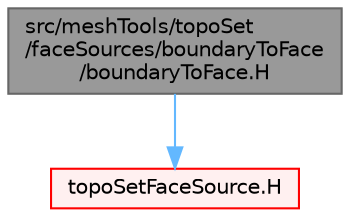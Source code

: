 digraph "src/meshTools/topoSet/faceSources/boundaryToFace/boundaryToFace.H"
{
 // LATEX_PDF_SIZE
  bgcolor="transparent";
  edge [fontname=Helvetica,fontsize=10,labelfontname=Helvetica,labelfontsize=10];
  node [fontname=Helvetica,fontsize=10,shape=box,height=0.2,width=0.4];
  Node1 [id="Node000001",label="src/meshTools/topoSet\l/faceSources/boundaryToFace\l/boundaryToFace.H",height=0.2,width=0.4,color="gray40", fillcolor="grey60", style="filled", fontcolor="black",tooltip=" "];
  Node1 -> Node2 [id="edge1_Node000001_Node000002",color="steelblue1",style="solid",tooltip=" "];
  Node2 [id="Node000002",label="topoSetFaceSource.H",height=0.2,width=0.4,color="red", fillcolor="#FFF0F0", style="filled",URL="$topoSetFaceSource_8H.html",tooltip=" "];
}
